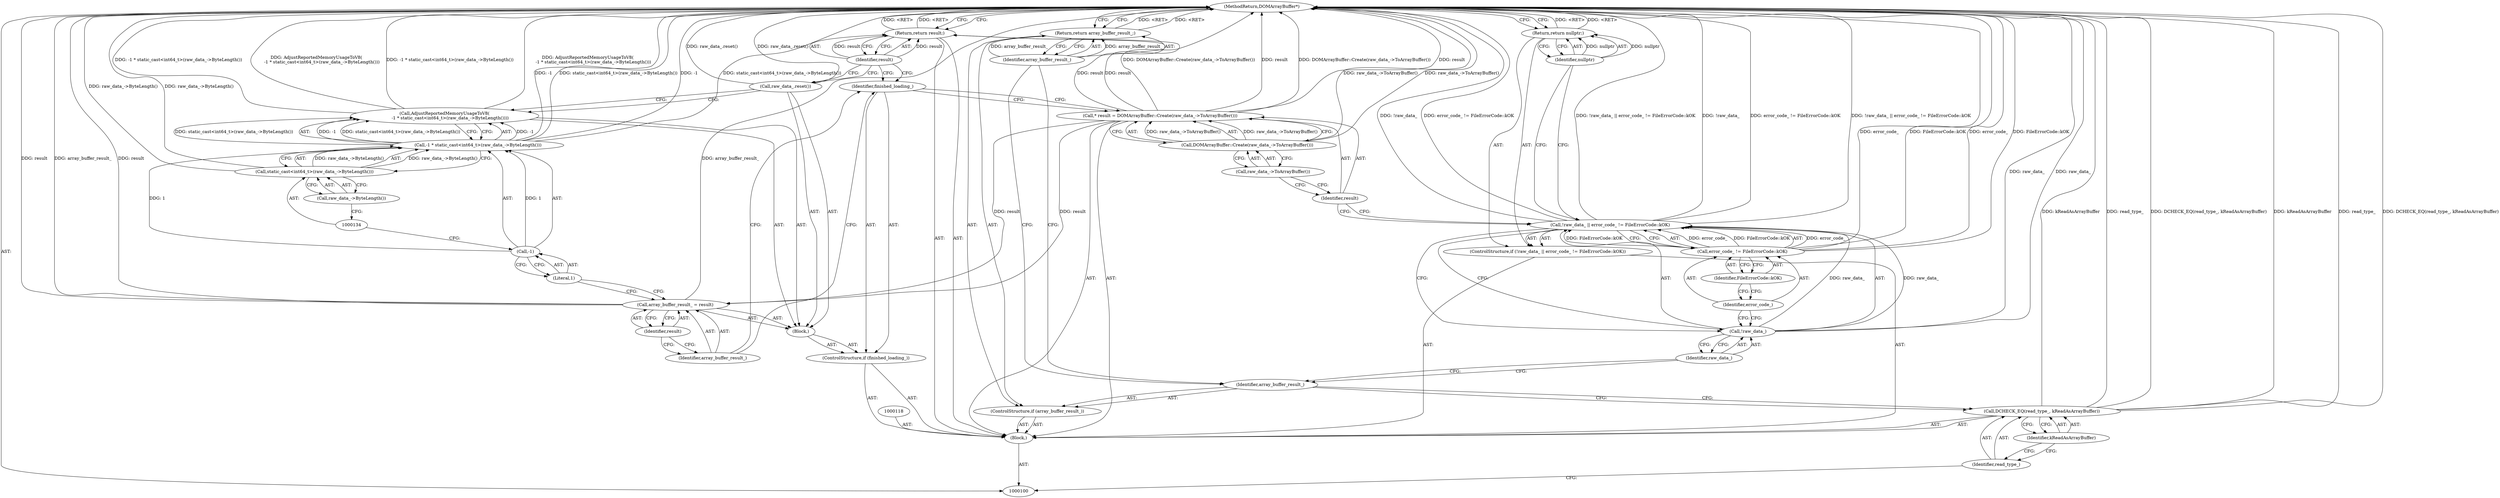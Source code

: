 digraph "1_Chrome_ba9748e78ec7e9c0d594e7edf7b2c07ea2a90449" {
"1000139" [label="(MethodReturn,DOMArrayBuffer*)"];
"1000101" [label="(Block,)"];
"1000123" [label="(ControlStructure,if (finished_loading_))"];
"1000125" [label="(Block,)"];
"1000124" [label="(Identifier,finished_loading_)"];
"1000128" [label="(Identifier,result)"];
"1000126" [label="(Call,array_buffer_result_ = result)"];
"1000127" [label="(Identifier,array_buffer_result_)"];
"1000129" [label="(Call,AdjustReportedMemoryUsageToV8(\n        -1 * static_cast<int64_t>(raw_data_->ByteLength())))"];
"1000133" [label="(Call,static_cast<int64_t>(raw_data_->ByteLength()))"];
"1000135" [label="(Call,raw_data_->ByteLength())"];
"1000130" [label="(Call,-1 * static_cast<int64_t>(raw_data_->ByteLength()))"];
"1000131" [label="(Call,-1)"];
"1000132" [label="(Literal,1)"];
"1000136" [label="(Call,raw_data_.reset())"];
"1000137" [label="(Return,return result;)"];
"1000138" [label="(Identifier,result)"];
"1000103" [label="(Identifier,read_type_)"];
"1000102" [label="(Call,DCHECK_EQ(read_type_, kReadAsArrayBuffer))"];
"1000104" [label="(Identifier,kReadAsArrayBuffer)"];
"1000105" [label="(ControlStructure,if (array_buffer_result_))"];
"1000106" [label="(Identifier,array_buffer_result_)"];
"1000108" [label="(Identifier,array_buffer_result_)"];
"1000107" [label="(Return,return array_buffer_result_;)"];
"1000113" [label="(Call,error_code_ != FileErrorCode::kOK)"];
"1000114" [label="(Identifier,error_code_)"];
"1000109" [label="(ControlStructure,if (!raw_data_ || error_code_ != FileErrorCode::kOK))"];
"1000115" [label="(Identifier,FileErrorCode::kOK)"];
"1000110" [label="(Call,!raw_data_ || error_code_ != FileErrorCode::kOK)"];
"1000111" [label="(Call,!raw_data_)"];
"1000112" [label="(Identifier,raw_data_)"];
"1000117" [label="(Identifier,nullptr)"];
"1000116" [label="(Return,return nullptr;)"];
"1000119" [label="(Call,* result = DOMArrayBuffer::Create(raw_data_->ToArrayBuffer()))"];
"1000120" [label="(Identifier,result)"];
"1000121" [label="(Call,DOMArrayBuffer::Create(raw_data_->ToArrayBuffer()))"];
"1000122" [label="(Call,raw_data_->ToArrayBuffer())"];
"1000139" -> "1000100"  [label="AST: "];
"1000139" -> "1000107"  [label="CFG: "];
"1000139" -> "1000116"  [label="CFG: "];
"1000139" -> "1000137"  [label="CFG: "];
"1000102" -> "1000139"  [label="DDG: kReadAsArrayBuffer"];
"1000102" -> "1000139"  [label="DDG: read_type_"];
"1000102" -> "1000139"  [label="DDG: DCHECK_EQ(read_type_, kReadAsArrayBuffer)"];
"1000113" -> "1000139"  [label="DDG: error_code_"];
"1000113" -> "1000139"  [label="DDG: FileErrorCode::kOK"];
"1000126" -> "1000139"  [label="DDG: array_buffer_result_"];
"1000126" -> "1000139"  [label="DDG: result"];
"1000110" -> "1000139"  [label="DDG: !raw_data_"];
"1000110" -> "1000139"  [label="DDG: error_code_ != FileErrorCode::kOK"];
"1000110" -> "1000139"  [label="DDG: !raw_data_ || error_code_ != FileErrorCode::kOK"];
"1000130" -> "1000139"  [label="DDG: -1"];
"1000130" -> "1000139"  [label="DDG: static_cast<int64_t>(raw_data_->ByteLength())"];
"1000129" -> "1000139"  [label="DDG: -1 * static_cast<int64_t>(raw_data_->ByteLength())"];
"1000129" -> "1000139"  [label="DDG: AdjustReportedMemoryUsageToV8(\n        -1 * static_cast<int64_t>(raw_data_->ByteLength()))"];
"1000119" -> "1000139"  [label="DDG: DOMArrayBuffer::Create(raw_data_->ToArrayBuffer())"];
"1000119" -> "1000139"  [label="DDG: result"];
"1000111" -> "1000139"  [label="DDG: raw_data_"];
"1000133" -> "1000139"  [label="DDG: raw_data_->ByteLength()"];
"1000136" -> "1000139"  [label="DDG: raw_data_.reset()"];
"1000121" -> "1000139"  [label="DDG: raw_data_->ToArrayBuffer()"];
"1000116" -> "1000139"  [label="DDG: <RET>"];
"1000137" -> "1000139"  [label="DDG: <RET>"];
"1000107" -> "1000139"  [label="DDG: <RET>"];
"1000101" -> "1000100"  [label="AST: "];
"1000102" -> "1000101"  [label="AST: "];
"1000105" -> "1000101"  [label="AST: "];
"1000109" -> "1000101"  [label="AST: "];
"1000118" -> "1000101"  [label="AST: "];
"1000119" -> "1000101"  [label="AST: "];
"1000123" -> "1000101"  [label="AST: "];
"1000137" -> "1000101"  [label="AST: "];
"1000123" -> "1000101"  [label="AST: "];
"1000124" -> "1000123"  [label="AST: "];
"1000125" -> "1000123"  [label="AST: "];
"1000125" -> "1000123"  [label="AST: "];
"1000126" -> "1000125"  [label="AST: "];
"1000129" -> "1000125"  [label="AST: "];
"1000136" -> "1000125"  [label="AST: "];
"1000124" -> "1000123"  [label="AST: "];
"1000124" -> "1000119"  [label="CFG: "];
"1000127" -> "1000124"  [label="CFG: "];
"1000138" -> "1000124"  [label="CFG: "];
"1000128" -> "1000126"  [label="AST: "];
"1000128" -> "1000127"  [label="CFG: "];
"1000126" -> "1000128"  [label="CFG: "];
"1000126" -> "1000125"  [label="AST: "];
"1000126" -> "1000128"  [label="CFG: "];
"1000127" -> "1000126"  [label="AST: "];
"1000128" -> "1000126"  [label="AST: "];
"1000132" -> "1000126"  [label="CFG: "];
"1000126" -> "1000139"  [label="DDG: array_buffer_result_"];
"1000126" -> "1000139"  [label="DDG: result"];
"1000119" -> "1000126"  [label="DDG: result"];
"1000127" -> "1000126"  [label="AST: "];
"1000127" -> "1000124"  [label="CFG: "];
"1000128" -> "1000127"  [label="CFG: "];
"1000129" -> "1000125"  [label="AST: "];
"1000129" -> "1000130"  [label="CFG: "];
"1000130" -> "1000129"  [label="AST: "];
"1000136" -> "1000129"  [label="CFG: "];
"1000129" -> "1000139"  [label="DDG: -1 * static_cast<int64_t>(raw_data_->ByteLength())"];
"1000129" -> "1000139"  [label="DDG: AdjustReportedMemoryUsageToV8(\n        -1 * static_cast<int64_t>(raw_data_->ByteLength()))"];
"1000130" -> "1000129"  [label="DDG: -1"];
"1000130" -> "1000129"  [label="DDG: static_cast<int64_t>(raw_data_->ByteLength())"];
"1000133" -> "1000130"  [label="AST: "];
"1000133" -> "1000135"  [label="CFG: "];
"1000134" -> "1000133"  [label="AST: "];
"1000135" -> "1000133"  [label="AST: "];
"1000130" -> "1000133"  [label="CFG: "];
"1000133" -> "1000139"  [label="DDG: raw_data_->ByteLength()"];
"1000133" -> "1000130"  [label="DDG: raw_data_->ByteLength()"];
"1000135" -> "1000133"  [label="AST: "];
"1000135" -> "1000134"  [label="CFG: "];
"1000133" -> "1000135"  [label="CFG: "];
"1000130" -> "1000129"  [label="AST: "];
"1000130" -> "1000133"  [label="CFG: "];
"1000131" -> "1000130"  [label="AST: "];
"1000133" -> "1000130"  [label="AST: "];
"1000129" -> "1000130"  [label="CFG: "];
"1000130" -> "1000139"  [label="DDG: -1"];
"1000130" -> "1000139"  [label="DDG: static_cast<int64_t>(raw_data_->ByteLength())"];
"1000130" -> "1000129"  [label="DDG: -1"];
"1000130" -> "1000129"  [label="DDG: static_cast<int64_t>(raw_data_->ByteLength())"];
"1000131" -> "1000130"  [label="DDG: 1"];
"1000133" -> "1000130"  [label="DDG: raw_data_->ByteLength()"];
"1000131" -> "1000130"  [label="AST: "];
"1000131" -> "1000132"  [label="CFG: "];
"1000132" -> "1000131"  [label="AST: "];
"1000134" -> "1000131"  [label="CFG: "];
"1000131" -> "1000130"  [label="DDG: 1"];
"1000132" -> "1000131"  [label="AST: "];
"1000132" -> "1000126"  [label="CFG: "];
"1000131" -> "1000132"  [label="CFG: "];
"1000136" -> "1000125"  [label="AST: "];
"1000136" -> "1000129"  [label="CFG: "];
"1000138" -> "1000136"  [label="CFG: "];
"1000136" -> "1000139"  [label="DDG: raw_data_.reset()"];
"1000137" -> "1000101"  [label="AST: "];
"1000137" -> "1000138"  [label="CFG: "];
"1000138" -> "1000137"  [label="AST: "];
"1000139" -> "1000137"  [label="CFG: "];
"1000137" -> "1000139"  [label="DDG: <RET>"];
"1000138" -> "1000137"  [label="DDG: result"];
"1000119" -> "1000137"  [label="DDG: result"];
"1000138" -> "1000137"  [label="AST: "];
"1000138" -> "1000136"  [label="CFG: "];
"1000138" -> "1000124"  [label="CFG: "];
"1000137" -> "1000138"  [label="CFG: "];
"1000138" -> "1000137"  [label="DDG: result"];
"1000103" -> "1000102"  [label="AST: "];
"1000103" -> "1000100"  [label="CFG: "];
"1000104" -> "1000103"  [label="CFG: "];
"1000102" -> "1000101"  [label="AST: "];
"1000102" -> "1000104"  [label="CFG: "];
"1000103" -> "1000102"  [label="AST: "];
"1000104" -> "1000102"  [label="AST: "];
"1000106" -> "1000102"  [label="CFG: "];
"1000102" -> "1000139"  [label="DDG: kReadAsArrayBuffer"];
"1000102" -> "1000139"  [label="DDG: read_type_"];
"1000102" -> "1000139"  [label="DDG: DCHECK_EQ(read_type_, kReadAsArrayBuffer)"];
"1000104" -> "1000102"  [label="AST: "];
"1000104" -> "1000103"  [label="CFG: "];
"1000102" -> "1000104"  [label="CFG: "];
"1000105" -> "1000101"  [label="AST: "];
"1000106" -> "1000105"  [label="AST: "];
"1000107" -> "1000105"  [label="AST: "];
"1000106" -> "1000105"  [label="AST: "];
"1000106" -> "1000102"  [label="CFG: "];
"1000108" -> "1000106"  [label="CFG: "];
"1000112" -> "1000106"  [label="CFG: "];
"1000108" -> "1000107"  [label="AST: "];
"1000108" -> "1000106"  [label="CFG: "];
"1000107" -> "1000108"  [label="CFG: "];
"1000108" -> "1000107"  [label="DDG: array_buffer_result_"];
"1000107" -> "1000105"  [label="AST: "];
"1000107" -> "1000108"  [label="CFG: "];
"1000108" -> "1000107"  [label="AST: "];
"1000139" -> "1000107"  [label="CFG: "];
"1000107" -> "1000139"  [label="DDG: <RET>"];
"1000108" -> "1000107"  [label="DDG: array_buffer_result_"];
"1000113" -> "1000110"  [label="AST: "];
"1000113" -> "1000115"  [label="CFG: "];
"1000114" -> "1000113"  [label="AST: "];
"1000115" -> "1000113"  [label="AST: "];
"1000110" -> "1000113"  [label="CFG: "];
"1000113" -> "1000139"  [label="DDG: error_code_"];
"1000113" -> "1000139"  [label="DDG: FileErrorCode::kOK"];
"1000113" -> "1000110"  [label="DDG: error_code_"];
"1000113" -> "1000110"  [label="DDG: FileErrorCode::kOK"];
"1000114" -> "1000113"  [label="AST: "];
"1000114" -> "1000111"  [label="CFG: "];
"1000115" -> "1000114"  [label="CFG: "];
"1000109" -> "1000101"  [label="AST: "];
"1000110" -> "1000109"  [label="AST: "];
"1000116" -> "1000109"  [label="AST: "];
"1000115" -> "1000113"  [label="AST: "];
"1000115" -> "1000114"  [label="CFG: "];
"1000113" -> "1000115"  [label="CFG: "];
"1000110" -> "1000109"  [label="AST: "];
"1000110" -> "1000111"  [label="CFG: "];
"1000110" -> "1000113"  [label="CFG: "];
"1000111" -> "1000110"  [label="AST: "];
"1000113" -> "1000110"  [label="AST: "];
"1000117" -> "1000110"  [label="CFG: "];
"1000120" -> "1000110"  [label="CFG: "];
"1000110" -> "1000139"  [label="DDG: !raw_data_"];
"1000110" -> "1000139"  [label="DDG: error_code_ != FileErrorCode::kOK"];
"1000110" -> "1000139"  [label="DDG: !raw_data_ || error_code_ != FileErrorCode::kOK"];
"1000111" -> "1000110"  [label="DDG: raw_data_"];
"1000113" -> "1000110"  [label="DDG: error_code_"];
"1000113" -> "1000110"  [label="DDG: FileErrorCode::kOK"];
"1000111" -> "1000110"  [label="AST: "];
"1000111" -> "1000112"  [label="CFG: "];
"1000112" -> "1000111"  [label="AST: "];
"1000114" -> "1000111"  [label="CFG: "];
"1000110" -> "1000111"  [label="CFG: "];
"1000111" -> "1000139"  [label="DDG: raw_data_"];
"1000111" -> "1000110"  [label="DDG: raw_data_"];
"1000112" -> "1000111"  [label="AST: "];
"1000112" -> "1000106"  [label="CFG: "];
"1000111" -> "1000112"  [label="CFG: "];
"1000117" -> "1000116"  [label="AST: "];
"1000117" -> "1000110"  [label="CFG: "];
"1000116" -> "1000117"  [label="CFG: "];
"1000117" -> "1000116"  [label="DDG: nullptr"];
"1000116" -> "1000109"  [label="AST: "];
"1000116" -> "1000117"  [label="CFG: "];
"1000117" -> "1000116"  [label="AST: "];
"1000139" -> "1000116"  [label="CFG: "];
"1000116" -> "1000139"  [label="DDG: <RET>"];
"1000117" -> "1000116"  [label="DDG: nullptr"];
"1000119" -> "1000101"  [label="AST: "];
"1000119" -> "1000121"  [label="CFG: "];
"1000120" -> "1000119"  [label="AST: "];
"1000121" -> "1000119"  [label="AST: "];
"1000124" -> "1000119"  [label="CFG: "];
"1000119" -> "1000139"  [label="DDG: DOMArrayBuffer::Create(raw_data_->ToArrayBuffer())"];
"1000119" -> "1000139"  [label="DDG: result"];
"1000121" -> "1000119"  [label="DDG: raw_data_->ToArrayBuffer()"];
"1000119" -> "1000126"  [label="DDG: result"];
"1000119" -> "1000137"  [label="DDG: result"];
"1000120" -> "1000119"  [label="AST: "];
"1000120" -> "1000110"  [label="CFG: "];
"1000122" -> "1000120"  [label="CFG: "];
"1000121" -> "1000119"  [label="AST: "];
"1000121" -> "1000122"  [label="CFG: "];
"1000122" -> "1000121"  [label="AST: "];
"1000119" -> "1000121"  [label="CFG: "];
"1000121" -> "1000139"  [label="DDG: raw_data_->ToArrayBuffer()"];
"1000121" -> "1000119"  [label="DDG: raw_data_->ToArrayBuffer()"];
"1000122" -> "1000121"  [label="AST: "];
"1000122" -> "1000120"  [label="CFG: "];
"1000121" -> "1000122"  [label="CFG: "];
}
